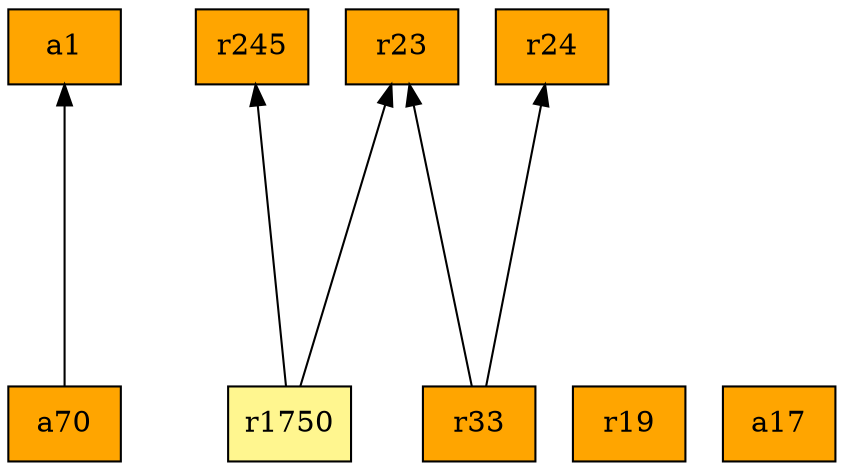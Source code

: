 digraph G {
rankdir=BT;ranksep="2.0";
"a1" [shape=record,fillcolor=orange,style=filled,label="{a1}"];
"r1750" [shape=record,fillcolor=khaki1,style=filled,label="{r1750}"];
"a70" [shape=record,fillcolor=orange,style=filled,label="{a70}"];
"r24" [shape=record,fillcolor=orange,style=filled,label="{r24}"];
"r19" [shape=record,fillcolor=orange,style=filled,label="{r19}"];
"a17" [shape=record,fillcolor=orange,style=filled,label="{a17}"];
"r33" [shape=record,fillcolor=orange,style=filled,label="{r33}"];
"r23" [shape=record,fillcolor=orange,style=filled,label="{r23}"];
"r245" [shape=record,fillcolor=orange,style=filled,label="{r245}"];
"r1750" -> "r245"
"r1750" -> "r23"
"a70" -> "a1"
"r33" -> "r24"
"r33" -> "r23"
}